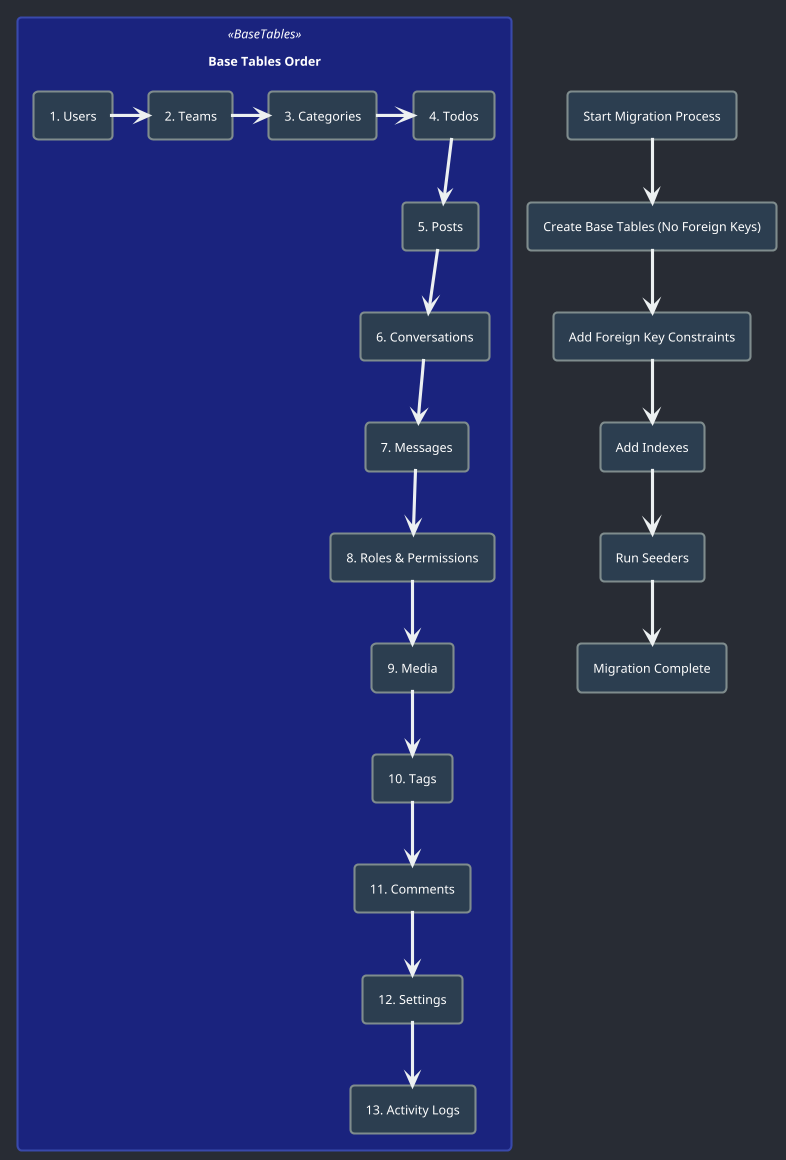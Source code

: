 @startuml Migration Sequence (Dark Mode)

' Dark mode theme
!theme cyborg
skinparam backgroundColor #282c34
skinparam ArrowColor #ecf0f1
skinparam shadowing false
skinparam DefaultFontColor #FFFFFF

' Define styles
skinparam rectangle {
    BackgroundColor #2c3e50
    BorderColor #7f8c8d
    FontColor #FFFFFF
}

skinparam rectangle<<BaseTables>> {
    BackgroundColor #1a237e
    BorderColor #3949ab
}

' Main flow
rectangle "Start Migration Process" as A
rectangle "Create Base Tables (No Foreign Keys)" as B
rectangle "Add Foreign Key Constraints" as C
rectangle "Add Indexes" as D
rectangle "Run Seeders" as E
rectangle "Migration Complete" as F

' Base Tables Order
rectangle "Base Tables Order" <<BaseTables>> {
    rectangle "1. Users" as B1
    rectangle "2. Teams" as B2
    rectangle "3. Categories" as B3
    rectangle "4. Todos" as B4
    rectangle "5. Posts" as B5
    rectangle "6. Conversations" as B6
    rectangle "7. Messages" as B7
    rectangle "8. Roles & Permissions" as B8
    rectangle "9. Media" as B9
    rectangle "10. Tags" as B10
    rectangle "11. Comments" as B11
    rectangle "12. Settings" as B12
    rectangle "13. Activity Logs" as B13
}

' Connections
A -down-> B
B -down-> C
C -down-> D
D -down-> E
E -down-> F

B1 -right-> B2
B2 -right-> B3
B3 -right-> B4
B4 -down-> B5
B5 -down-> B6
B6 -down-> B7
B7 -down-> B8
B8 -down-> B9
B9 -down-> B10
B10 -down-> B11
B11 -down-> B12
B12 -down-> B13

@enduml
